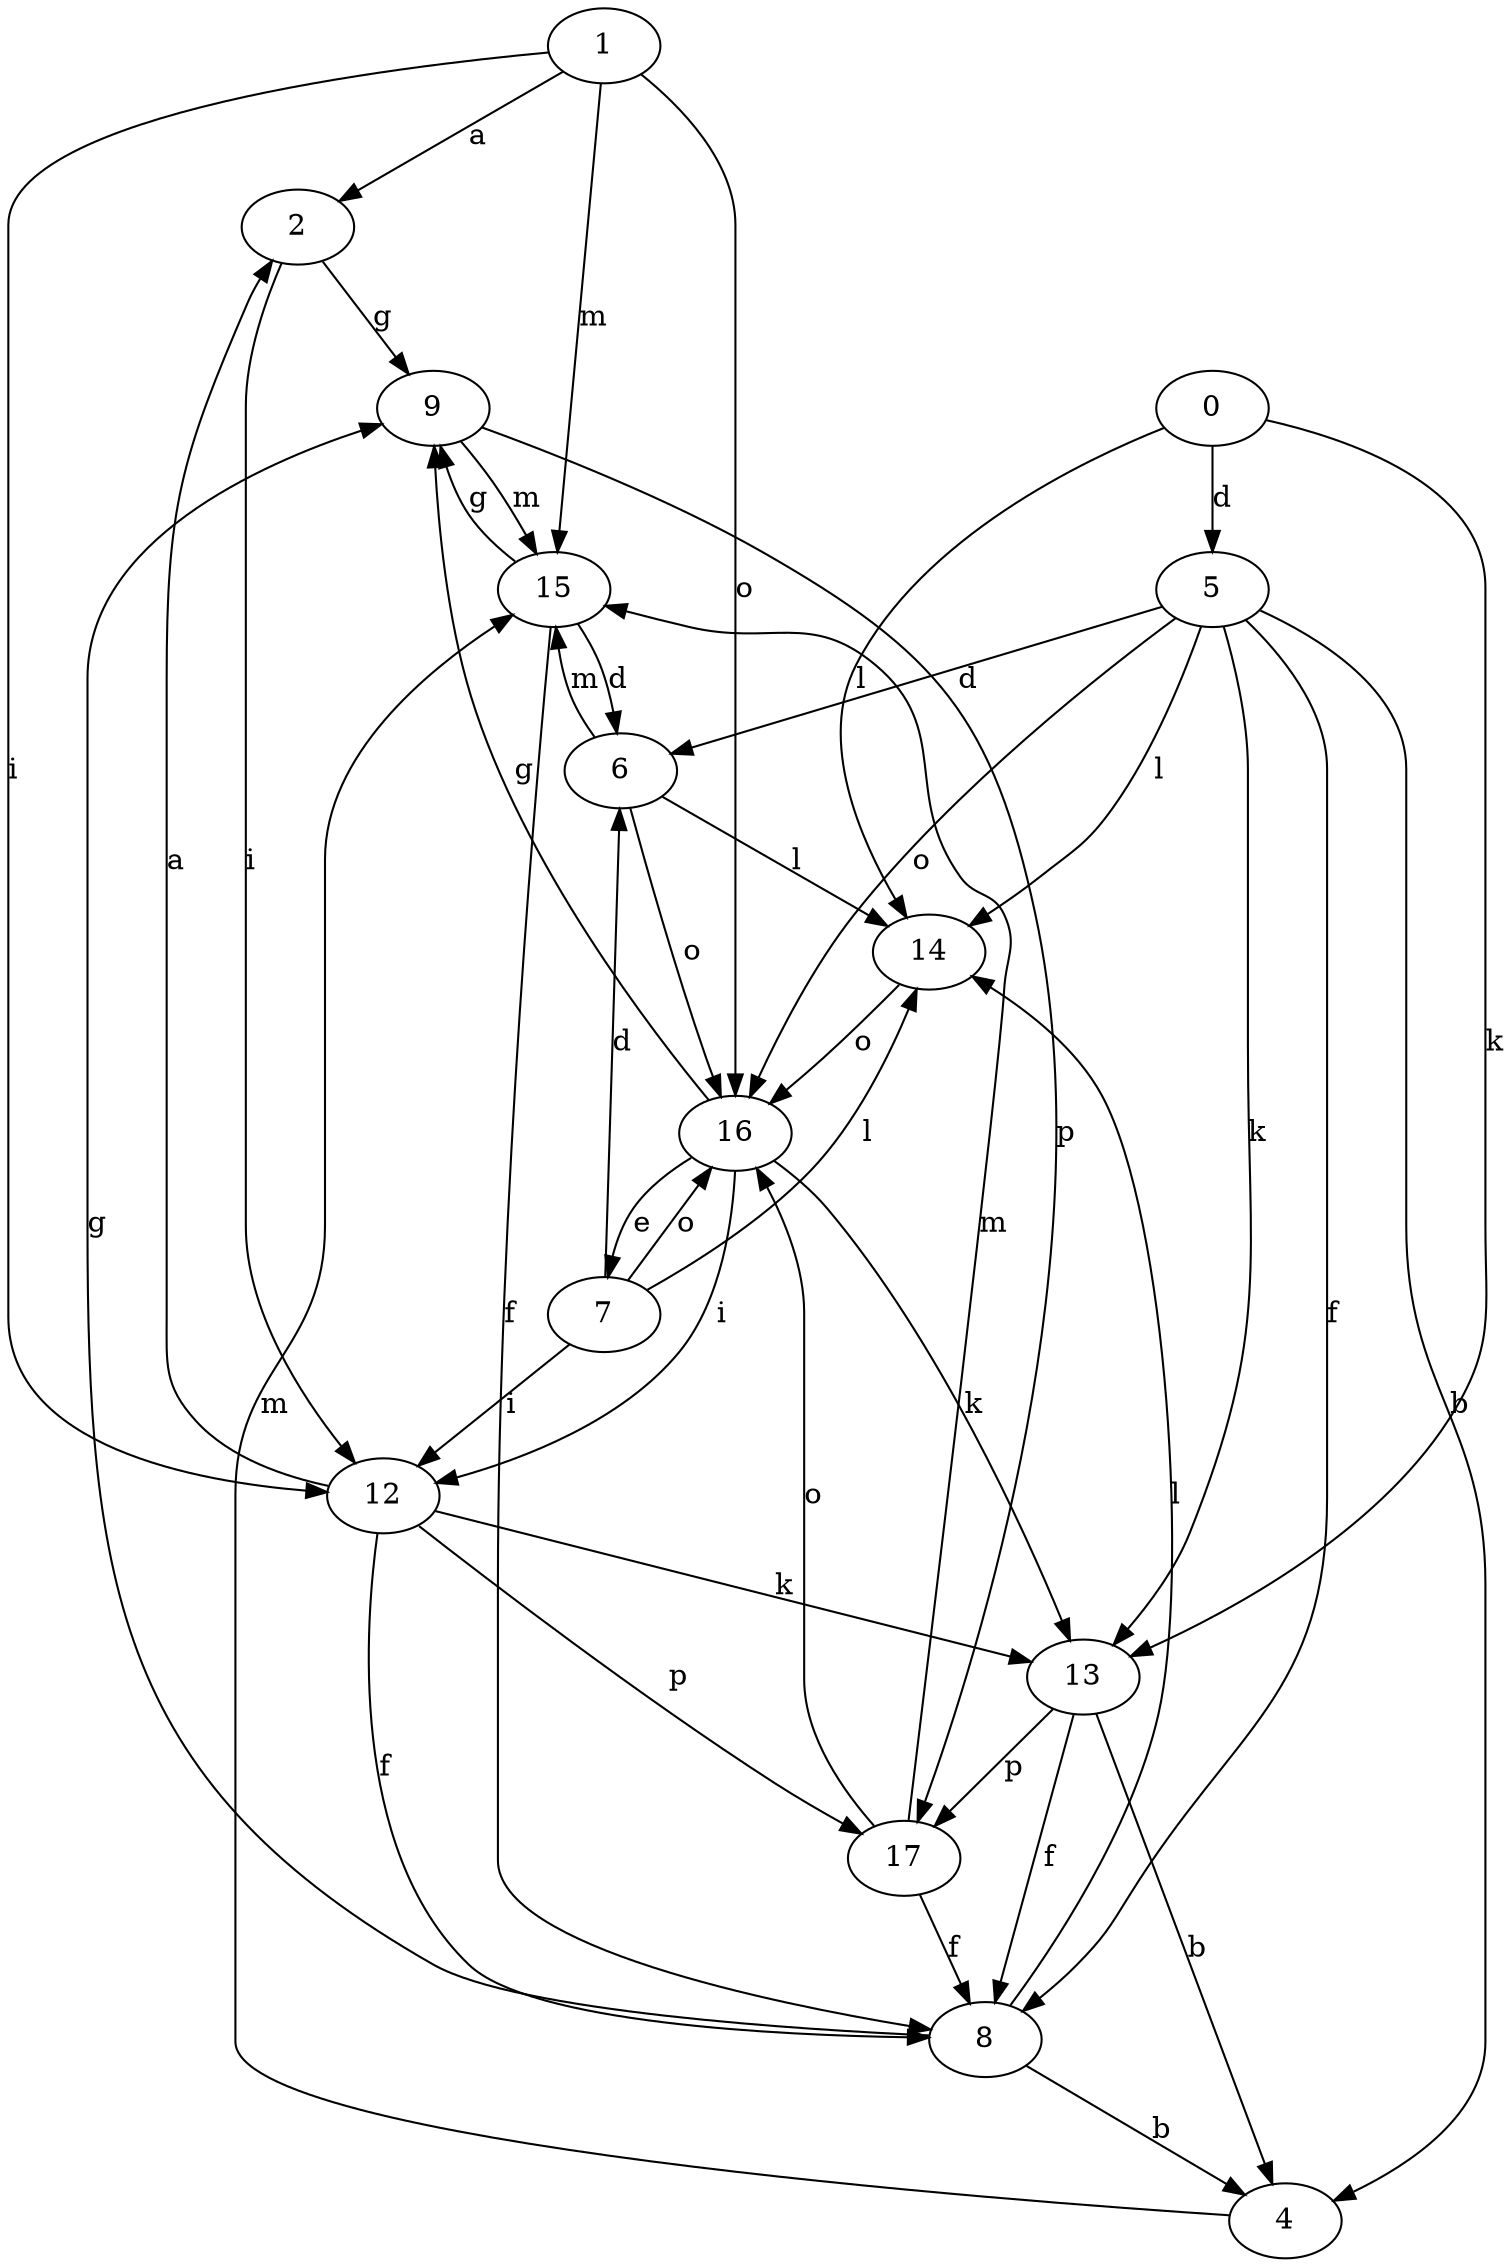 strict digraph  {
1;
2;
0;
4;
5;
6;
7;
8;
9;
12;
13;
14;
15;
16;
17;
1 -> 2  [label=a];
1 -> 12  [label=i];
1 -> 15  [label=m];
1 -> 16  [label=o];
2 -> 9  [label=g];
2 -> 12  [label=i];
0 -> 5  [label=d];
0 -> 13  [label=k];
0 -> 14  [label=l];
4 -> 15  [label=m];
5 -> 4  [label=b];
5 -> 6  [label=d];
5 -> 8  [label=f];
5 -> 13  [label=k];
5 -> 14  [label=l];
5 -> 16  [label=o];
6 -> 14  [label=l];
6 -> 15  [label=m];
6 -> 16  [label=o];
7 -> 6  [label=d];
7 -> 12  [label=i];
7 -> 14  [label=l];
7 -> 16  [label=o];
8 -> 4  [label=b];
8 -> 9  [label=g];
8 -> 14  [label=l];
9 -> 15  [label=m];
9 -> 17  [label=p];
12 -> 2  [label=a];
12 -> 8  [label=f];
12 -> 13  [label=k];
12 -> 17  [label=p];
13 -> 4  [label=b];
13 -> 8  [label=f];
13 -> 17  [label=p];
14 -> 16  [label=o];
15 -> 6  [label=d];
15 -> 8  [label=f];
15 -> 9  [label=g];
16 -> 7  [label=e];
16 -> 9  [label=g];
16 -> 12  [label=i];
16 -> 13  [label=k];
17 -> 8  [label=f];
17 -> 15  [label=m];
17 -> 16  [label=o];
}
